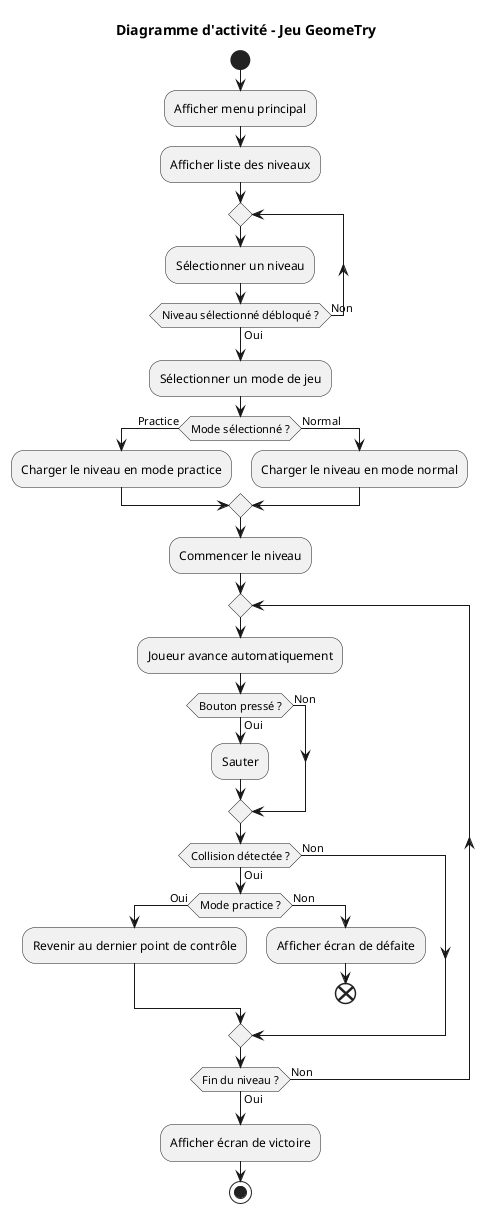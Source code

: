 @startuml
title Diagramme d'activité - Jeu GeomeTry
start
:Afficher menu principal;
:Afficher liste des niveaux;
repeat
    :Sélectionner un niveau;
repeat while (Niveau sélectionné débloqué ?) is (Non) not (Oui)
    :Sélectionner un mode de jeu;
    if (Mode sélectionné ?) then (Practice)
        :Charger le niveau en mode practice;
    else (Normal)
        :Charger le niveau en mode normal;
    endif
    :Commencer le niveau;
    repeat
        :Joueur avance automatiquement;
        if (Bouton pressé ?) then (Oui)
            :Sauter;
        else (Non)
        endif

        if (Collision détectée ?) then (Oui)
            if (Mode practice ?) then (Oui)
                :Revenir au dernier point de contrôle;
            else (Non)
                :Afficher écran de défaite;
                end
            endif
        else (Non)
        endif
    repeat while (Fin du niveau ?) is (Non) not (Oui)
    :Afficher écran de victoire;
stop
@enduml